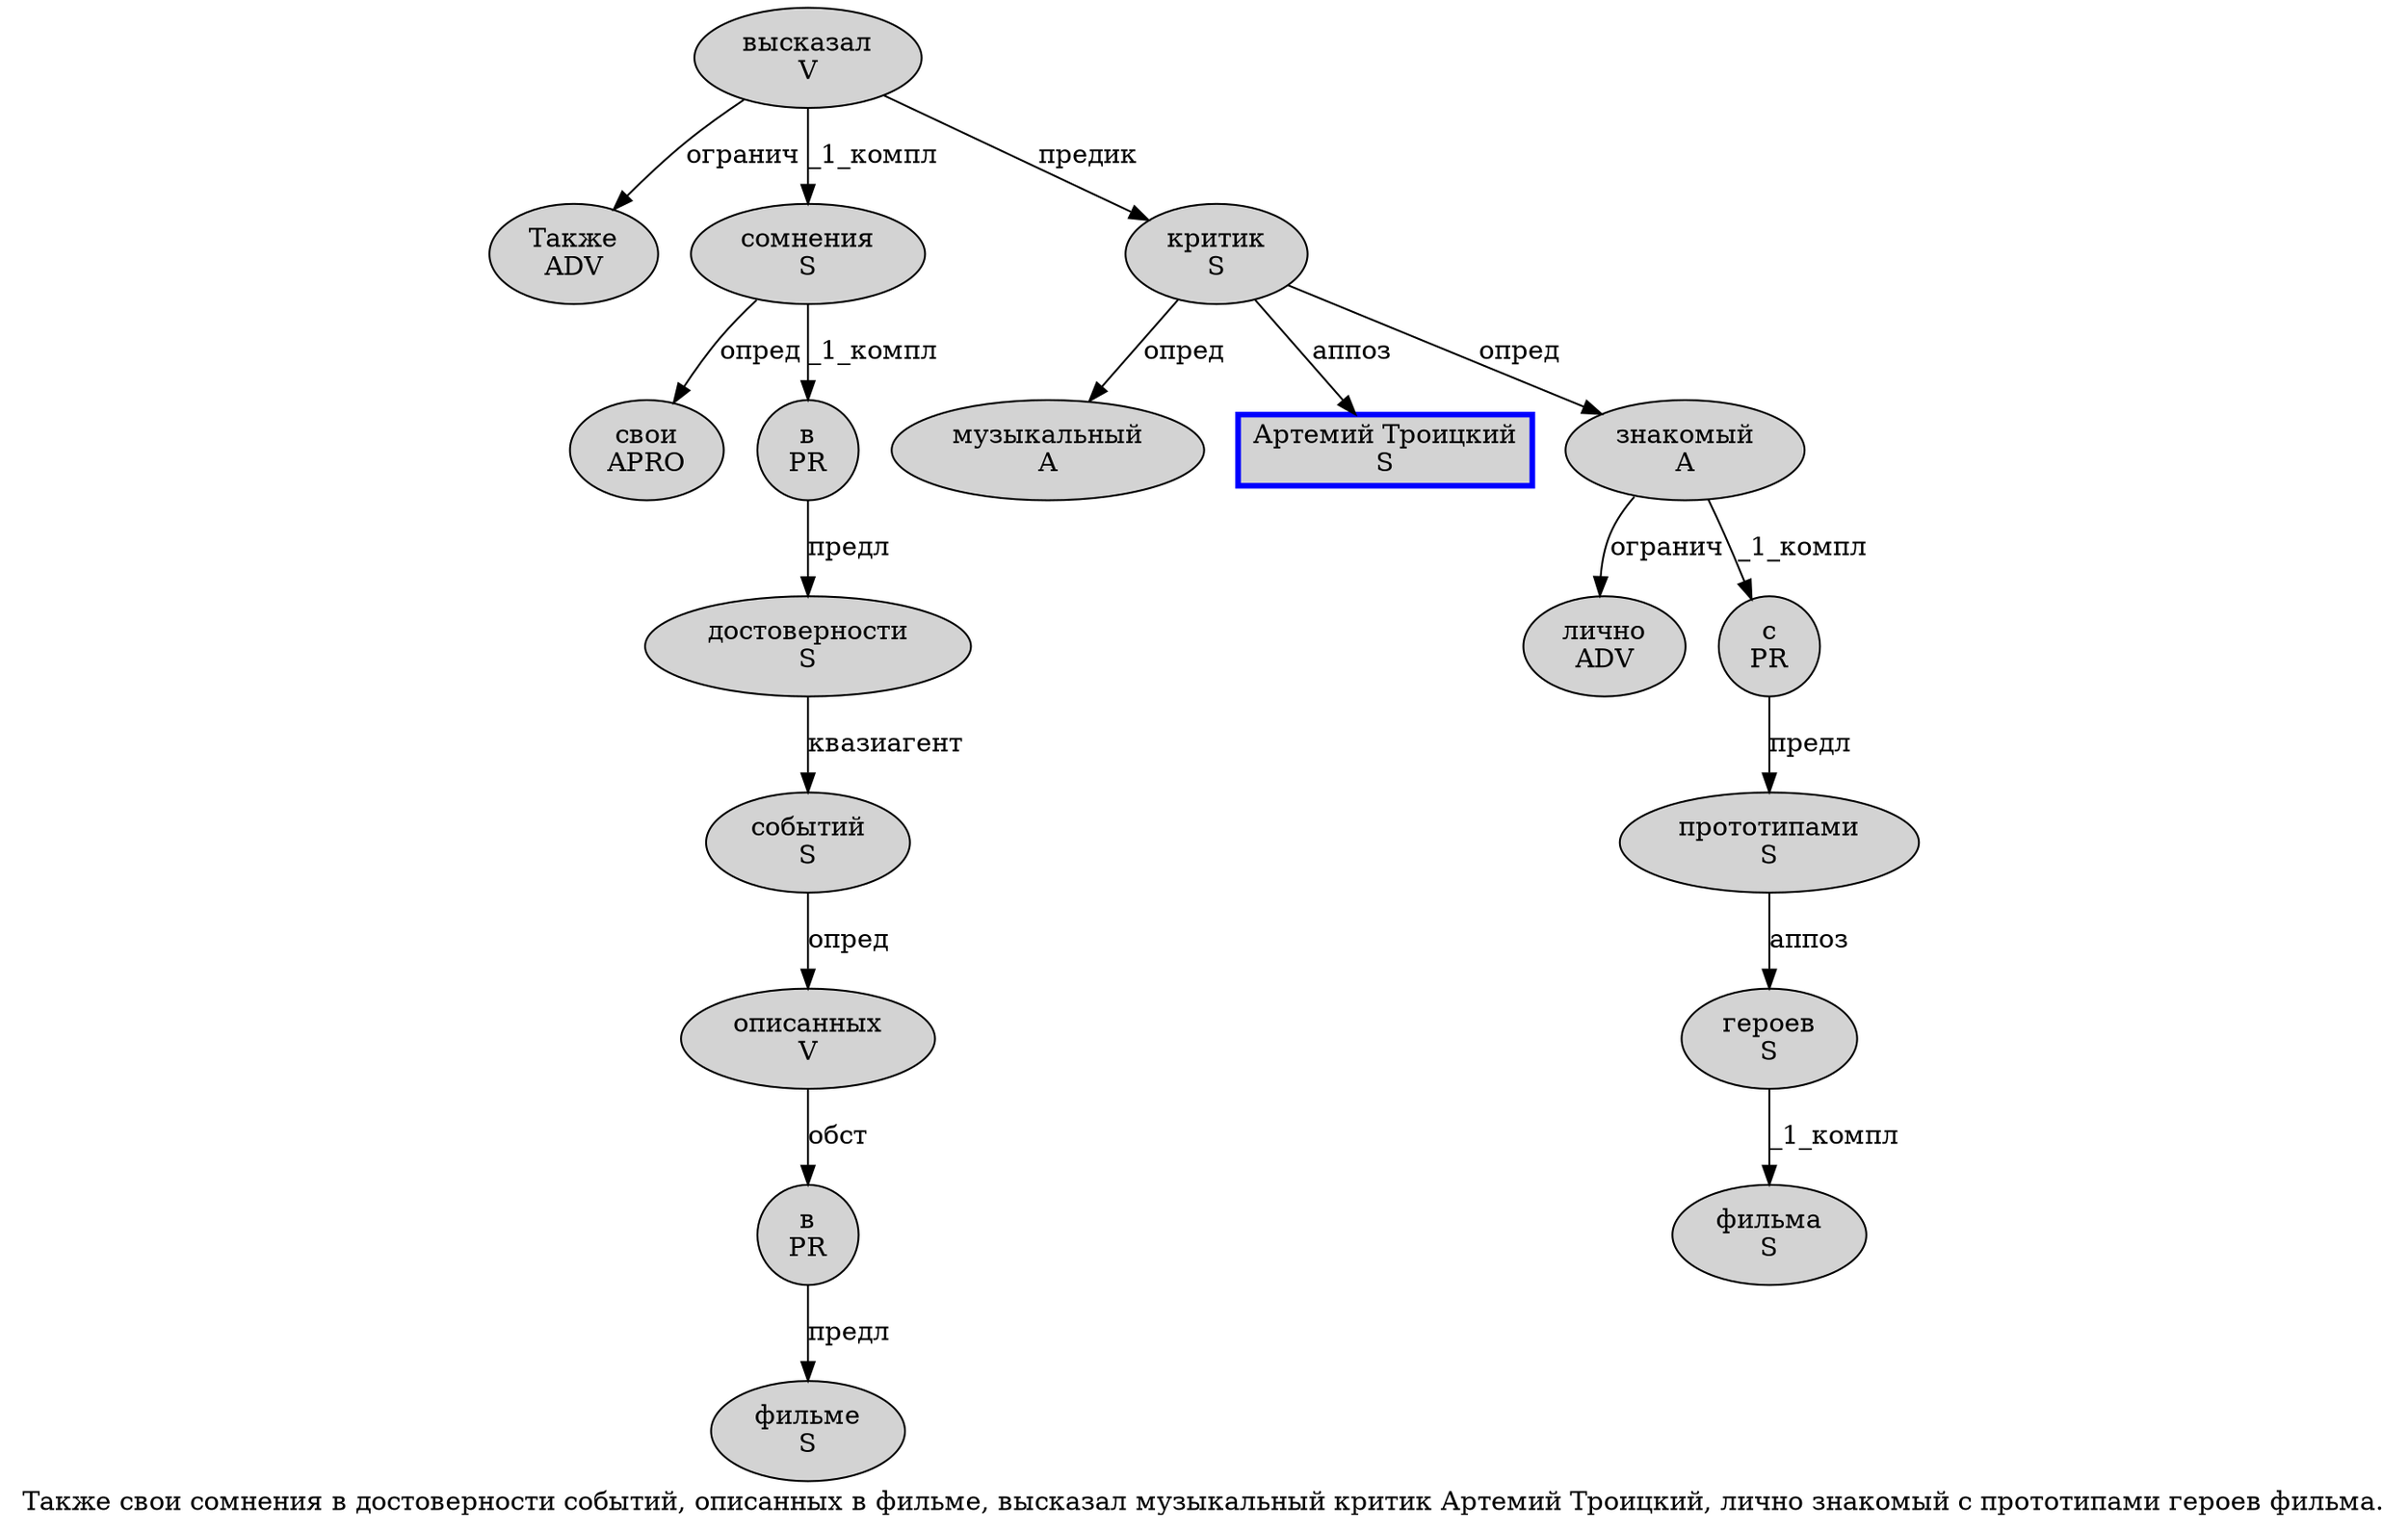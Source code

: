 digraph SENTENCE_902 {
	graph [label="Также свои сомнения в достоверности событий, описанных в фильме, высказал музыкальный критик Артемий Троицкий, лично знакомый с прототипами героев фильма."]
	node [style=filled]
		0 [label="Также
ADV" color="" fillcolor=lightgray penwidth=1 shape=ellipse]
		1 [label="свои
APRO" color="" fillcolor=lightgray penwidth=1 shape=ellipse]
		2 [label="сомнения
S" color="" fillcolor=lightgray penwidth=1 shape=ellipse]
		3 [label="в
PR" color="" fillcolor=lightgray penwidth=1 shape=ellipse]
		4 [label="достоверности
S" color="" fillcolor=lightgray penwidth=1 shape=ellipse]
		5 [label="событий
S" color="" fillcolor=lightgray penwidth=1 shape=ellipse]
		7 [label="описанных
V" color="" fillcolor=lightgray penwidth=1 shape=ellipse]
		8 [label="в
PR" color="" fillcolor=lightgray penwidth=1 shape=ellipse]
		9 [label="фильме
S" color="" fillcolor=lightgray penwidth=1 shape=ellipse]
		11 [label="высказал
V" color="" fillcolor=lightgray penwidth=1 shape=ellipse]
		12 [label="музыкальный
A" color="" fillcolor=lightgray penwidth=1 shape=ellipse]
		13 [label="критик
S" color="" fillcolor=lightgray penwidth=1 shape=ellipse]
		14 [label="Артемий Троицкий
S" color=blue fillcolor=lightgray penwidth=3 shape=box]
		16 [label="лично
ADV" color="" fillcolor=lightgray penwidth=1 shape=ellipse]
		17 [label="знакомый
A" color="" fillcolor=lightgray penwidth=1 shape=ellipse]
		18 [label="с
PR" color="" fillcolor=lightgray penwidth=1 shape=ellipse]
		19 [label="прототипами
S" color="" fillcolor=lightgray penwidth=1 shape=ellipse]
		20 [label="героев
S" color="" fillcolor=lightgray penwidth=1 shape=ellipse]
		21 [label="фильма
S" color="" fillcolor=lightgray penwidth=1 shape=ellipse]
			7 -> 8 [label="обст"]
			3 -> 4 [label="предл"]
			13 -> 12 [label="опред"]
			13 -> 14 [label="аппоз"]
			13 -> 17 [label="опред"]
			8 -> 9 [label="предл"]
			20 -> 21 [label="_1_компл"]
			19 -> 20 [label="аппоз"]
			11 -> 0 [label="огранич"]
			11 -> 2 [label="_1_компл"]
			11 -> 13 [label="предик"]
			17 -> 16 [label="огранич"]
			17 -> 18 [label="_1_компл"]
			2 -> 1 [label="опред"]
			2 -> 3 [label="_1_компл"]
			18 -> 19 [label="предл"]
			5 -> 7 [label="опред"]
			4 -> 5 [label="квазиагент"]
}